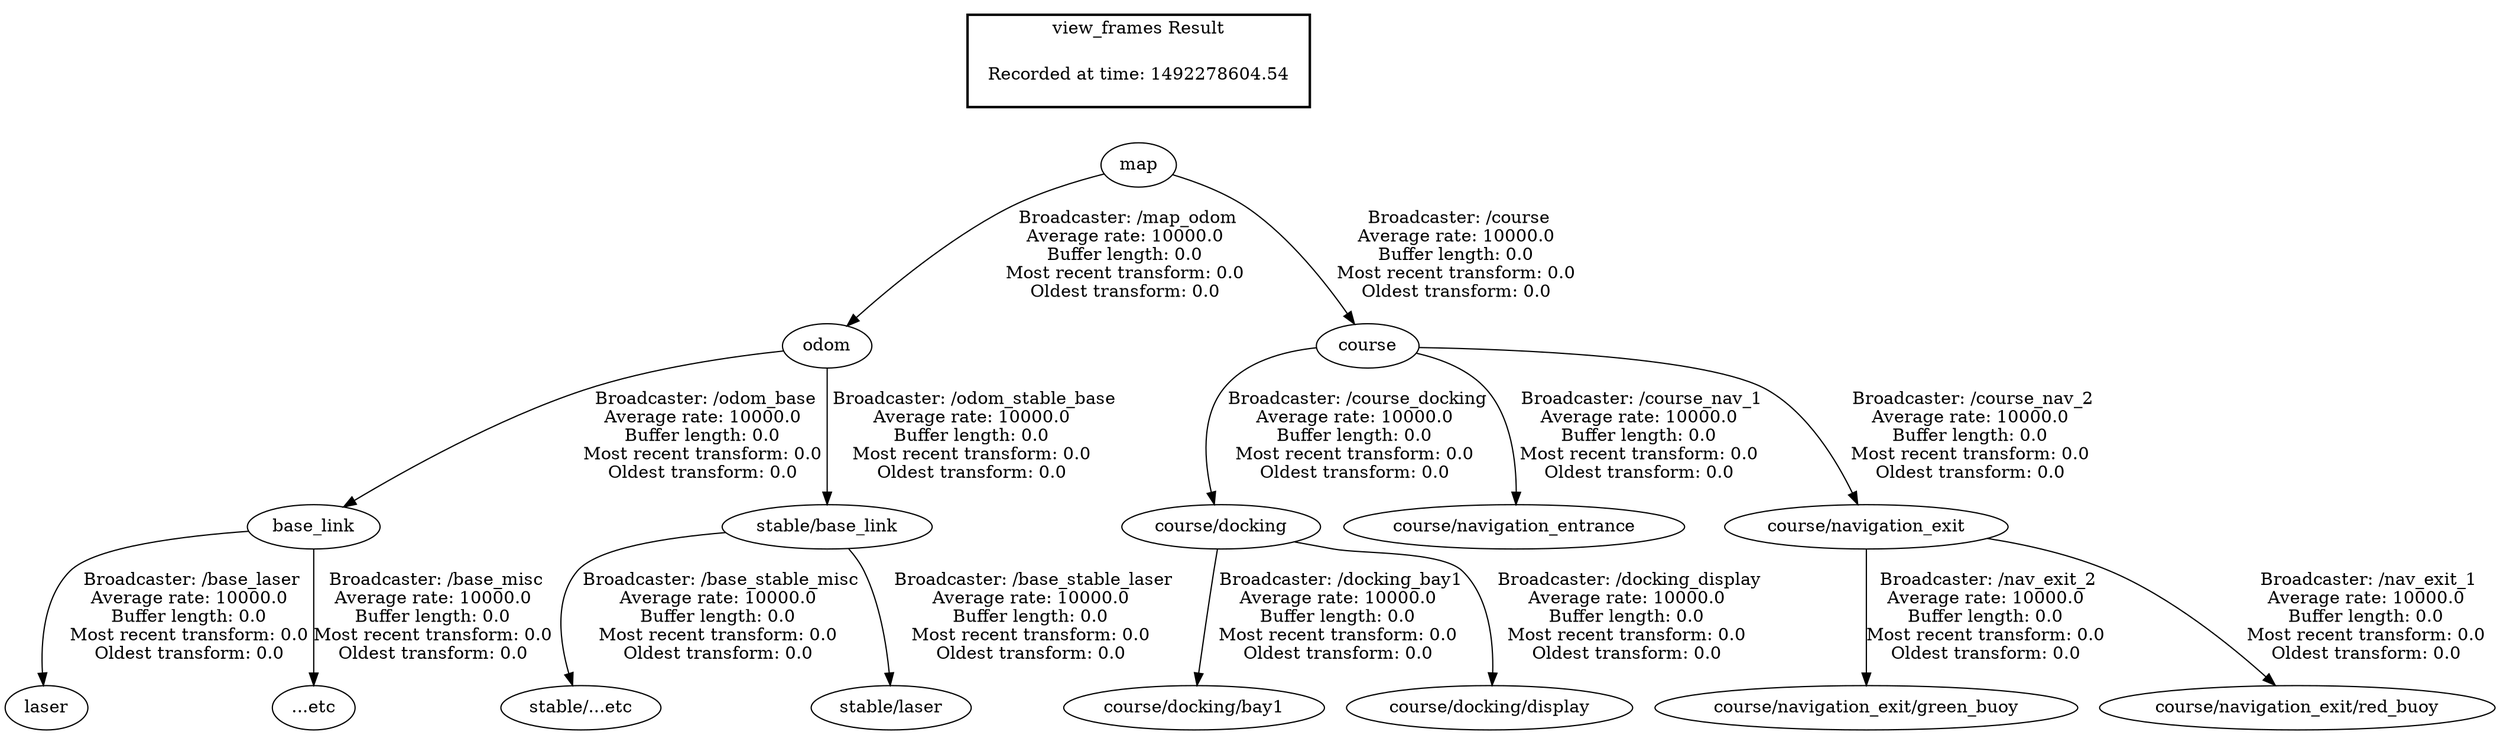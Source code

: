 digraph G {
"odom" -> "base_link"[label=" Broadcaster: /odom_base\nAverage rate: 10000.0\nBuffer length: 0.0\nMost recent transform: 0.0\nOldest transform: 0.0\n"];
"base_link" -> "laser"[label=" Broadcaster: /base_laser\nAverage rate: 10000.0\nBuffer length: 0.0\nMost recent transform: 0.0\nOldest transform: 0.0\n"];
"stable/base_link" -> "stable/...etc"[label=" Broadcaster: /base_stable_misc\nAverage rate: 10000.0\nBuffer length: 0.0\nMost recent transform: 0.0\nOldest transform: 0.0\n"];
"course/docking" -> "course/docking/bay1"[label=" Broadcaster: /docking_bay1\nAverage rate: 10000.0\nBuffer length: 0.0\nMost recent transform: 0.0\nOldest transform: 0.0\n"];
"stable/base_link" -> "stable/laser"[label=" Broadcaster: /base_stable_laser\nAverage rate: 10000.0\nBuffer length: 0.0\nMost recent transform: 0.0\nOldest transform: 0.0\n"];
"course" -> "course/docking"[label=" Broadcaster: /course_docking\nAverage rate: 10000.0\nBuffer length: 0.0\nMost recent transform: 0.0\nOldest transform: 0.0\n"];
"course/docking" -> "course/docking/display"[label=" Broadcaster: /docking_display\nAverage rate: 10000.0\nBuffer length: 0.0\nMost recent transform: 0.0\nOldest transform: 0.0\n"];
"map" -> "course"[label=" Broadcaster: /course\nAverage rate: 10000.0\nBuffer length: 0.0\nMost recent transform: 0.0\nOldest transform: 0.0\n"];
"base_link" -> "...etc"[label=" Broadcaster: /base_misc\nAverage rate: 10000.0\nBuffer length: 0.0\nMost recent transform: 0.0\nOldest transform: 0.0\n"];
"map" -> "odom"[label=" Broadcaster: /map_odom\nAverage rate: 10000.0\nBuffer length: 0.0\nMost recent transform: 0.0\nOldest transform: 0.0\n"];
"odom" -> "stable/base_link"[label=" Broadcaster: /odom_stable_base\nAverage rate: 10000.0\nBuffer length: 0.0\nMost recent transform: 0.0\nOldest transform: 0.0\n"];
"course" -> "course/navigation_entrance"[label=" Broadcaster: /course_nav_1\nAverage rate: 10000.0\nBuffer length: 0.0\nMost recent transform: 0.0\nOldest transform: 0.0\n"];
"course/navigation_exit" -> "course/navigation_exit/green_buoy"[label=" Broadcaster: /nav_exit_2\nAverage rate: 10000.0\nBuffer length: 0.0\nMost recent transform: 0.0\nOldest transform: 0.0\n"];
"course/navigation_exit" -> "course/navigation_exit/red_buoy"[label=" Broadcaster: /nav_exit_1\nAverage rate: 10000.0\nBuffer length: 0.0\nMost recent transform: 0.0\nOldest transform: 0.0\n"];
"course" -> "course/navigation_exit"[label=" Broadcaster: /course_nav_2\nAverage rate: 10000.0\nBuffer length: 0.0\nMost recent transform: 0.0\nOldest transform: 0.0\n"];
edge [style=invis];
 subgraph cluster_legend { style=bold; color=black; label ="view_frames Result";
"Recorded at time: 1492278604.54"[ shape=plaintext ] ;
}->"map";
}